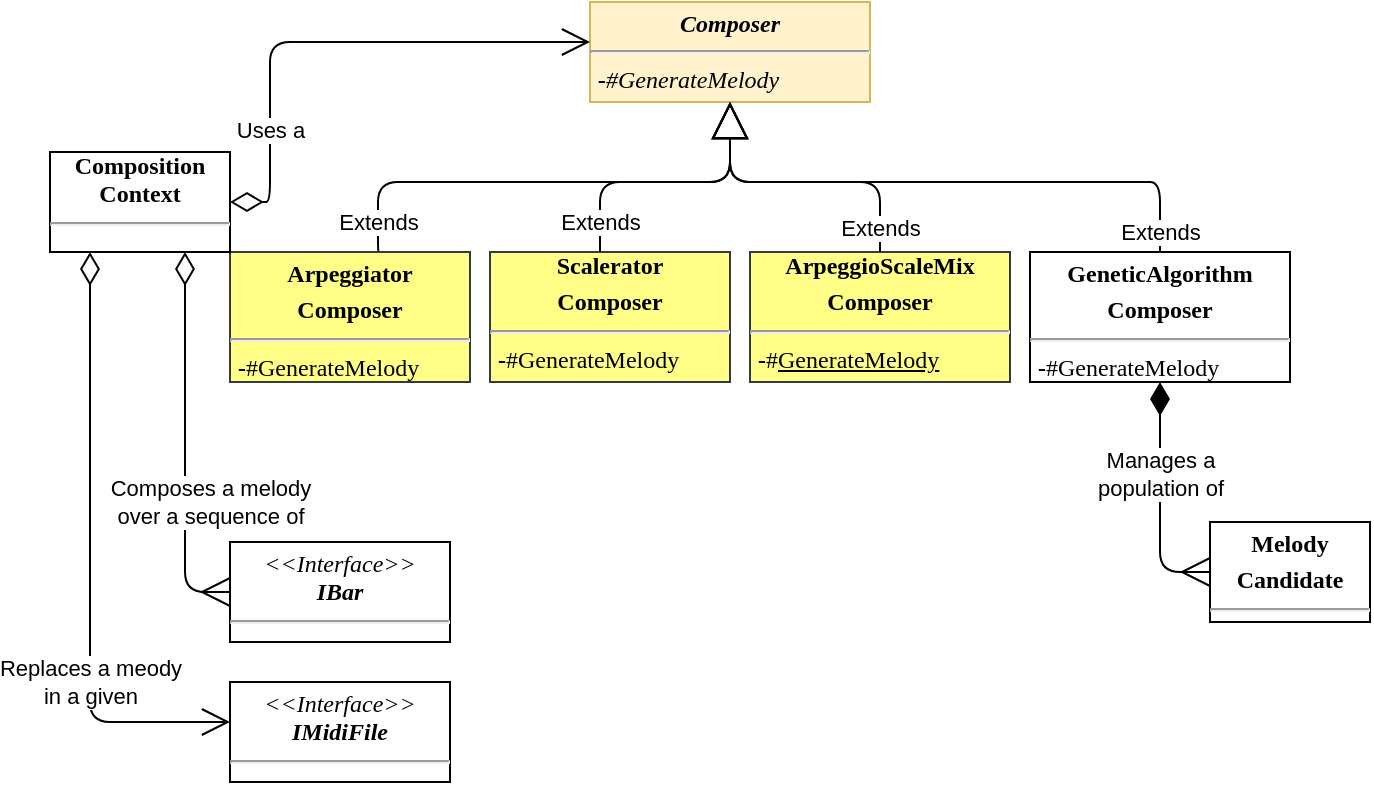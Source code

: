 <mxfile version="13.7.3" type="device" pages="4"><diagram id="PnvvDwW_n1DAhIgNM1eN" name="Overview"><mxGraphModel dx="1038" dy="607" grid="1" gridSize="10" guides="1" tooltips="1" connect="1" arrows="1" fold="1" page="1" pageScale="1" pageWidth="827" pageHeight="1169" math="0" shadow="0"><root><mxCell id="8Urm9J6ZoB-gCrF88K1J-0"/><mxCell id="8Urm9J6ZoB-gCrF88K1J-1" parent="8Urm9J6ZoB-gCrF88K1J-0"/><mxCell id="SZZb_gBafeCxYjEcmgM2-0" value="&lt;p style=&quot;margin: 4px 0px 0px ; text-align: center&quot;&gt;&lt;font style=&quot;font-size: 12px&quot;&gt;&lt;b&gt;&lt;i&gt;Composer&lt;/i&gt;&lt;/b&gt;&lt;/font&gt;&lt;/p&gt;&lt;hr&gt;&lt;p style=&quot;margin: 0px 0px 0px 4px&quot;&gt;&lt;span style=&quot;text-align: center&quot;&gt;&lt;i&gt;&lt;b&gt;-&lt;/b&gt;#GenerateMelody&lt;/i&gt;&lt;/span&gt;&lt;br&gt;&lt;/p&gt;&lt;p style=&quot;margin: 0px 0px 0px 4px&quot;&gt;&lt;br&gt;&lt;/p&gt;" style="verticalAlign=top;align=left;overflow=fill;fontSize=12;fontFamily=Verdana;html=1;fillColor=#fff2cc;strokeColor=#d6b656;" parent="8Urm9J6ZoB-gCrF88K1J-1" vertex="1"><mxGeometry x="350" y="70" width="140" height="50" as="geometry"/></mxCell><mxCell id="SZZb_gBafeCxYjEcmgM2-3" value="1" style="endArrow=ERmany;html=1;endSize=12;startArrow=diamondThin;startSize=14;startFill=1;edgeStyle=orthogonalEdgeStyle;align=left;verticalAlign=bottom;strokeWidth=1;exitX=0.5;exitY=1;exitDx=0;exitDy=0;entryX=0;entryY=0.5;entryDx=0;entryDy=0;endFill=0;" parent="8Urm9J6ZoB-gCrF88K1J-1" source="SZZb_gBafeCxYjEcmgM2-8" target="SZZb_gBafeCxYjEcmgM2-4" edge="1"><mxGeometry x="-1" y="3" relative="1" as="geometry"><mxPoint x="660" y="370" as="sourcePoint"/><mxPoint x="760" y="360" as="targetPoint"/><Array as="points"><mxPoint x="635" y="355"/></Array></mxGeometry></mxCell><mxCell id="SZZb_gBafeCxYjEcmgM2-16" value="Manages a &lt;br&gt;population of" style="edgeLabel;html=1;align=center;verticalAlign=middle;resizable=0;points=[];" parent="SZZb_gBafeCxYjEcmgM2-3" vertex="1" connectable="0"><mxGeometry x="-0.382" y="-4" relative="1" as="geometry"><mxPoint x="4" y="9" as="offset"/></mxGeometry></mxCell><mxCell id="SZZb_gBafeCxYjEcmgM2-4" value="&lt;p style=&quot;margin: 4px 0px 0px ; text-align: center&quot;&gt;&lt;b&gt;Melody&lt;/b&gt;&lt;/p&gt;&lt;p style=&quot;margin: 4px 0px 0px ; text-align: center&quot;&gt;&lt;b&gt;Candidate&lt;/b&gt;&lt;br&gt;&lt;/p&gt;&lt;hr&gt;&lt;p style=&quot;margin: 0px 0px 0px 4px&quot;&gt;&lt;br&gt;&lt;/p&gt;" style="verticalAlign=top;align=left;overflow=fill;fontSize=12;fontFamily=Verdana;html=1;" parent="8Urm9J6ZoB-gCrF88K1J-1" vertex="1"><mxGeometry x="660" y="330" width="80" height="50" as="geometry"/></mxCell><mxCell id="SZZb_gBafeCxYjEcmgM2-5" value="Extends" style="endArrow=block;endSize=16;endFill=0;html=1;entryX=0.5;entryY=1;entryDx=0;entryDy=0;exitX=0.5;exitY=0;exitDx=0;exitDy=0;edgeStyle=orthogonalEdgeStyle;" parent="8Urm9J6ZoB-gCrF88K1J-1" source="SZZb_gBafeCxYjEcmgM2-9" target="SZZb_gBafeCxYjEcmgM2-0" edge="1"><mxGeometry x="-0.589" width="160" relative="1" as="geometry"><mxPoint x="560" y="340" as="sourcePoint"/><mxPoint x="550" y="440" as="targetPoint"/><Array as="points"><mxPoint x="255" y="200"/><mxPoint x="244" y="200"/><mxPoint x="244" y="160"/><mxPoint x="420" y="160"/></Array><mxPoint as="offset"/></mxGeometry></mxCell><mxCell id="SZZb_gBafeCxYjEcmgM2-8" value="&lt;p style=&quot;margin: 4px 0px 0px ; text-align: center&quot;&gt;&lt;font style=&quot;font-size: 12px&quot;&gt;&lt;b&gt;GeneticAlgorithm&lt;/b&gt;&lt;/font&gt;&lt;/p&gt;&lt;p style=&quot;margin: 4px 0px 0px ; text-align: center&quot;&gt;&lt;font style=&quot;font-size: 12px&quot;&gt;&lt;b&gt;Composer&lt;/b&gt;&lt;/font&gt;&lt;/p&gt;&lt;hr&gt;&lt;p style=&quot;margin: 0px 0px 0px 4px&quot;&gt;&lt;span style=&quot;text-align: center&quot;&gt;&lt;b&gt;-&lt;/b&gt;#GenerateMelody&lt;/span&gt;&lt;br&gt;&lt;/p&gt;" style="verticalAlign=top;align=left;overflow=fill;fontSize=12;fontFamily=Verdana;html=1;" parent="8Urm9J6ZoB-gCrF88K1J-1" vertex="1"><mxGeometry x="570" y="195" width="130" height="65" as="geometry"/></mxCell><mxCell id="SZZb_gBafeCxYjEcmgM2-9" value="&lt;p style=&quot;margin: 4px 0px 0px ; text-align: center&quot;&gt;&lt;b&gt;Arpeggiator&lt;/b&gt;&lt;/p&gt;&lt;p style=&quot;margin: 4px 0px 0px ; text-align: center&quot;&gt;&lt;b&gt;Composer&lt;/b&gt;&lt;/p&gt;&lt;hr&gt;&lt;p style=&quot;margin: 0px 0px 0px 4px&quot;&gt;&lt;span style=&quot;text-align: center&quot;&gt;&lt;b&gt;-&lt;/b&gt;#GenerateMelody&lt;/span&gt;&lt;br&gt;&lt;/p&gt;" style="verticalAlign=top;align=left;overflow=fill;fontSize=12;fontFamily=Verdana;html=1;fillColor=#ffff88;strokeColor=#36393d;" parent="8Urm9J6ZoB-gCrF88K1J-1" vertex="1"><mxGeometry x="170" y="195" width="120" height="65" as="geometry"/></mxCell><mxCell id="SZZb_gBafeCxYjEcmgM2-10" value="&lt;div style=&quot;text-align: center&quot;&gt;&lt;b&gt;Scalerator&lt;/b&gt;&lt;br&gt;&lt;/div&gt;&lt;p style=&quot;margin: 4px 0px 0px ; text-align: center&quot;&gt;&lt;b&gt;Composer&lt;/b&gt;&lt;/p&gt;&lt;hr&gt;&lt;p style=&quot;margin: 0px 0px 0px 4px&quot;&gt;&lt;span style=&quot;text-align: center&quot;&gt;&lt;b&gt;-&lt;/b&gt;#GenerateMelody&lt;/span&gt;&lt;br&gt;&lt;/p&gt;" style="verticalAlign=top;align=left;overflow=fill;fontSize=12;fontFamily=Verdana;html=1;fillColor=#ffff88;strokeColor=#36393d;" parent="8Urm9J6ZoB-gCrF88K1J-1" vertex="1"><mxGeometry x="300" y="195" width="120" height="65" as="geometry"/></mxCell><mxCell id="SZZb_gBafeCxYjEcmgM2-11" value="&lt;div style=&quot;text-align: center&quot;&gt;&lt;span&gt;&lt;b&gt;ArpeggioScaleMix&lt;/b&gt;&lt;/span&gt;&lt;/div&gt;&lt;p style=&quot;margin: 4px 0px 0px ; text-align: center&quot;&gt;&lt;b&gt;Composer&lt;/b&gt;&lt;/p&gt;&lt;hr&gt;&lt;p style=&quot;margin: 0px 0px 0px 4px&quot;&gt;&lt;span style=&quot;text-align: center&quot;&gt;&lt;b&gt;-&lt;/b&gt;#&lt;u&gt;GenerateMelody&lt;/u&gt;&lt;/span&gt;&lt;br&gt;&lt;/p&gt;" style="verticalAlign=top;align=left;overflow=fill;fontSize=12;fontFamily=Verdana;html=1;fillColor=#ffff88;strokeColor=#36393d;" parent="8Urm9J6ZoB-gCrF88K1J-1" vertex="1"><mxGeometry x="430" y="195" width="130" height="65" as="geometry"/></mxCell><mxCell id="SZZb_gBafeCxYjEcmgM2-12" value="Extends" style="endArrow=block;endSize=16;endFill=0;html=1;entryX=0.5;entryY=1;entryDx=0;entryDy=0;edgeStyle=orthogonalEdgeStyle;" parent="8Urm9J6ZoB-gCrF88K1J-1" source="SZZb_gBafeCxYjEcmgM2-10" target="SZZb_gBafeCxYjEcmgM2-0" edge="1"><mxGeometry x="-0.786" width="160" relative="1" as="geometry"><mxPoint x="305" y="290" as="sourcePoint"/><mxPoint x="460" y="230" as="targetPoint"/><Array as="points"><mxPoint x="355" y="160"/><mxPoint x="420" y="160"/></Array><mxPoint as="offset"/></mxGeometry></mxCell><mxCell id="SZZb_gBafeCxYjEcmgM2-14" value="Extends" style="endArrow=block;endSize=16;endFill=0;html=1;entryX=0.5;entryY=1;entryDx=0;entryDy=0;edgeStyle=orthogonalEdgeStyle;" parent="8Urm9J6ZoB-gCrF88K1J-1" source="SZZb_gBafeCxYjEcmgM2-11" target="SZZb_gBafeCxYjEcmgM2-0" edge="1"><mxGeometry x="-0.84" width="160" relative="1" as="geometry"><mxPoint x="485" y="270" as="sourcePoint"/><mxPoint x="460" y="230" as="targetPoint"/><Array as="points"><mxPoint x="495" y="160"/><mxPoint x="420" y="160"/></Array><mxPoint as="offset"/></mxGeometry></mxCell><mxCell id="SZZb_gBafeCxYjEcmgM2-15" value="Extends" style="endArrow=block;endSize=16;endFill=0;html=1;exitX=0.5;exitY=0;exitDx=0;exitDy=0;entryX=0.5;entryY=1;entryDx=0;entryDy=0;edgeStyle=orthogonalEdgeStyle;" parent="8Urm9J6ZoB-gCrF88K1J-1" source="SZZb_gBafeCxYjEcmgM2-8" target="SZZb_gBafeCxYjEcmgM2-0" edge="1"><mxGeometry x="-0.93" width="160" relative="1" as="geometry"><mxPoint x="565" y="310" as="sourcePoint"/><mxPoint x="460" y="230" as="targetPoint"/><Array as="points"><mxPoint x="625" y="160"/><mxPoint x="420" y="160"/><mxPoint x="420" y="120"/></Array><mxPoint as="offset"/></mxGeometry></mxCell><mxCell id="SZZb_gBafeCxYjEcmgM2-17" value="&lt;div style=&quot;text-align: center&quot;&gt;&lt;span&gt;&lt;b&gt;Composition&lt;/b&gt;&lt;/span&gt;&lt;/div&gt;&lt;div style=&quot;text-align: center&quot;&gt;&lt;span&gt;&lt;b&gt;Context&lt;/b&gt;&lt;/span&gt;&lt;/div&gt;&lt;hr&gt;&lt;p style=&quot;margin: 0px 0px 0px 4px&quot;&gt;&lt;br&gt;&lt;/p&gt;&lt;p style=&quot;margin: 0px 0px 0px 4px&quot;&gt;&lt;br&gt;&lt;/p&gt;" style="verticalAlign=top;align=left;overflow=fill;fontSize=12;fontFamily=Verdana;html=1;" parent="8Urm9J6ZoB-gCrF88K1J-1" vertex="1"><mxGeometry x="80" y="145" width="90" height="50" as="geometry"/></mxCell><mxCell id="SZZb_gBafeCxYjEcmgM2-18" value="" style="endArrow=open;html=1;endSize=12;startArrow=diamondThin;startSize=14;startFill=0;align=left;verticalAlign=bottom;exitX=1;exitY=0.5;exitDx=0;exitDy=0;edgeStyle=orthogonalEdgeStyle;" parent="8Urm9J6ZoB-gCrF88K1J-1" source="SZZb_gBafeCxYjEcmgM2-17" target="SZZb_gBafeCxYjEcmgM2-0" edge="1"><mxGeometry x="-0.168" y="50" relative="1" as="geometry"><mxPoint x="330" y="310" as="sourcePoint"/><mxPoint x="490" y="310" as="targetPoint"/><Array as="points"><mxPoint x="190" y="170"/><mxPoint x="190" y="90"/></Array><mxPoint x="-35" y="-47" as="offset"/></mxGeometry></mxCell><mxCell id="SZZb_gBafeCxYjEcmgM2-22" value="Uses a" style="edgeLabel;html=1;align=center;verticalAlign=middle;resizable=0;points=[];" parent="SZZb_gBafeCxYjEcmgM2-18" vertex="1" connectable="0"><mxGeometry x="-0.503" y="-2" relative="1" as="geometry"><mxPoint x="-2" y="8" as="offset"/></mxGeometry></mxCell><mxCell id="K2QZrdPnyGESH6YHdbCl-0" value="&lt;p style=&quot;margin: 4px 0px 0px ; text-align: center&quot;&gt;&lt;font style=&quot;font-size: 12px&quot;&gt;&lt;i&gt;&amp;lt;&amp;lt;Interface&amp;gt;&amp;gt;&lt;/i&gt;&lt;br&gt;&lt;b&gt;&lt;i&gt;IBar&lt;/i&gt;&lt;/b&gt;&lt;/font&gt;&lt;/p&gt;&lt;hr&gt;&lt;p style=&quot;margin: 0px 0px 0px 4px&quot;&gt;&lt;br&gt;&lt;/p&gt;" style="verticalAlign=top;align=left;overflow=fill;fontSize=12;fontFamily=Verdana;html=1;" parent="8Urm9J6ZoB-gCrF88K1J-1" vertex="1"><mxGeometry x="170" y="340" width="110" height="50" as="geometry"/></mxCell><mxCell id="K2QZrdPnyGESH6YHdbCl-1" value="" style="endArrow=ERmany;html=1;endSize=12;startArrow=diamondThin;startSize=14;startFill=0;align=left;verticalAlign=bottom;endFill=0;edgeStyle=orthogonalEdgeStyle;exitX=0.75;exitY=1;exitDx=0;exitDy=0;" parent="8Urm9J6ZoB-gCrF88K1J-1" source="SZZb_gBafeCxYjEcmgM2-17" target="K2QZrdPnyGESH6YHdbCl-0" edge="1"><mxGeometry x="-0.168" y="50" relative="1" as="geometry"><mxPoint x="230" y="117.5" as="sourcePoint"/><mxPoint x="660" y="90" as="targetPoint"/><Array as="points"><mxPoint x="148" y="365"/></Array><mxPoint x="-35" y="-47" as="offset"/></mxGeometry></mxCell><mxCell id="K2QZrdPnyGESH6YHdbCl-2" value="Composes a melody &lt;br&gt;over a sequence of" style="edgeLabel;html=1;align=center;verticalAlign=middle;resizable=0;points=[];" parent="K2QZrdPnyGESH6YHdbCl-1" vertex="1" connectable="0"><mxGeometry x="-0.503" y="-2" relative="1" as="geometry"><mxPoint x="14.5" y="77.0" as="offset"/></mxGeometry></mxCell><mxCell id="K2QZrdPnyGESH6YHdbCl-3" value="" style="endArrow=open;html=1;endSize=12;startArrow=diamondThin;startSize=14;startFill=0;align=left;verticalAlign=bottom;endFill=0;edgeStyle=orthogonalEdgeStyle;" parent="8Urm9J6ZoB-gCrF88K1J-1" source="SZZb_gBafeCxYjEcmgM2-17" target="K2QZrdPnyGESH6YHdbCl-5" edge="1"><mxGeometry x="-0.168" y="50" relative="1" as="geometry"><mxPoint x="157.5" y="205" as="sourcePoint"/><mxPoint x="150" y="380" as="targetPoint"/><Array as="points"><mxPoint x="100" y="430"/></Array><mxPoint x="-35" y="-47" as="offset"/></mxGeometry></mxCell><mxCell id="K2QZrdPnyGESH6YHdbCl-4" value="Replaces a meody&lt;br&gt;in a given" style="edgeLabel;html=1;align=center;verticalAlign=middle;resizable=0;points=[];" parent="K2QZrdPnyGESH6YHdbCl-3" vertex="1" connectable="0"><mxGeometry x="-0.503" y="-2" relative="1" as="geometry"><mxPoint x="2.0" y="139" as="offset"/></mxGeometry></mxCell><mxCell id="K2QZrdPnyGESH6YHdbCl-5" value="&lt;p style=&quot;margin: 4px 0px 0px ; text-align: center&quot;&gt;&lt;font style=&quot;font-size: 12px&quot;&gt;&lt;i&gt;&amp;lt;&amp;lt;Interface&amp;gt;&amp;gt;&lt;/i&gt;&lt;br&gt;&lt;b&gt;&lt;i&gt;IMidiFile&lt;/i&gt;&lt;/b&gt;&lt;/font&gt;&lt;/p&gt;&lt;hr&gt;&lt;p style=&quot;margin: 0px 0px 0px 4px&quot;&gt;&lt;br&gt;&lt;/p&gt;" style="verticalAlign=top;align=left;overflow=fill;fontSize=12;fontFamily=Verdana;html=1;" parent="8Urm9J6ZoB-gCrF88K1J-1" vertex="1"><mxGeometry x="170" y="410" width="110" height="50" as="geometry"/></mxCell></root></mxGraphModel></diagram><diagram id="tterGf_dDDUTr4XSFb6g" name="Composer"><mxGraphModel dx="1038" dy="607" grid="1" gridSize="10" guides="1" tooltips="1" connect="1" arrows="1" fold="1" page="1" pageScale="1" pageWidth="827" pageHeight="1169" math="0" shadow="0"><root><mxCell id="mTFWsCNthZcC8NsUwXif-0"/><mxCell id="mTFWsCNthZcC8NsUwXif-1" parent="mTFWsCNthZcC8NsUwXif-0"/><mxCell id="mBCGLzFwmryVDuAKBpuY-0" value="&lt;p style=&quot;margin: 4px 0px 0px ; text-align: center&quot;&gt;&lt;font style=&quot;font-size: 12px&quot;&gt;&lt;b&gt;&lt;i&gt;Composer&lt;/i&gt;&lt;/b&gt;&lt;/font&gt;&lt;/p&gt;&lt;hr&gt;&lt;p style=&quot;margin: 0px 0px 0px 4px&quot;&gt;-#&lt;u&gt;PossibleDurationFractions&lt;/u&gt;: float[]&amp;nbsp;&lt;/p&gt;&lt;p style=&quot;margin: 0px 0px 0px 4px&quot;&gt;&lt;font style=&quot;font-size: 12px&quot;&gt;~ ComposedMelody: IList&amp;lt;IBar&amp;gt;&lt;br&gt;&lt;/font&gt;&lt;/p&gt;&lt;p style=&quot;margin: 0px 0px 0px 4px&quot;&gt;~ ChordProgression&amp;nbsp;: IList&amp;lt;IBar&amp;gt;&lt;/p&gt;&lt;p style=&quot;margin: 0px 0px 0px 4px&quot;&gt;&lt;/p&gt;&lt;p style=&quot;margin: 0px 0px 0px 4px&quot;&gt;~ ComposedMelody: IList&amp;lt;IBar&amp;gt;&lt;/p&gt;&lt;p style=&quot;margin: 0px 0px 0px 4px&quot;&gt;~ DefaultDuration: IDuration&lt;/p&gt;&lt;p style=&quot;margin: 0px 0px 0px 4px&quot;&gt;~ DefaultDurationDenomniator: byte&lt;/p&gt;&lt;p style=&quot;margin: 0px 0px 0px 4px&quot;&gt;~&amp;nbsp;DefaultDurationFraction: float&amp;nbsp;&lt;/p&gt;&lt;p style=&quot;margin: 0px 0px 0px 4px&quot;&gt;~ DefaultNumOfNotesInBar: byte&lt;br&gt;&lt;/p&gt;&lt;p style=&quot;margin: 0px 0px 0px 4px&quot;&gt;&lt;font style=&quot;font-size: 12px&quot;&gt;~ LongestAllowedDurationDenominator: byte&lt;br&gt;&lt;/font&gt;&lt;/p&gt;&lt;p style=&quot;margin: 0px 0px 0px 4px&quot;&gt;&lt;font style=&quot;font-size: 12px&quot;&gt;~ LongestAllowedFraction: float&lt;br&gt;&lt;/font&gt;&lt;/p&gt;&lt;p style=&quot;margin: 0px 0px 0px 4px&quot;&gt;&lt;font style=&quot;font-size: 12px&quot;&gt;~ ShortestAllowedDurationDenominator: byte&lt;br&gt;&lt;/font&gt;&lt;/p&gt;&lt;p style=&quot;margin: 0px 0px 0px 4px&quot;&gt;&lt;font style=&quot;font-size: 12px&quot;&gt;~ ShortestAllowedFraction: float&lt;/font&gt;&lt;/p&gt;&lt;p style=&quot;margin: 0px 0px 0px 4px&quot;&gt;&lt;font style=&quot;font-size: 12px&quot;&gt;~&amp;nbsp;MinOctave: byte&amp;nbsp;&lt;/font&gt;&lt;/p&gt;&lt;p style=&quot;margin: 0px 0px 0px 4px&quot;&gt;&lt;font style=&quot;font-size: 12px&quot;&gt;~&amp;nbsp;MaxOctave: byte&amp;nbsp;&lt;br&gt;&lt;/font&gt;&lt;/p&gt;&lt;p style=&quot;margin: 0px 0px 0px 4px&quot;&gt;&lt;font style=&quot;font-size: 12px&quot;&gt;~&amp;nbsp;MinPitch: NotePitch&lt;br&gt;&lt;/font&gt;&lt;/p&gt;&lt;p style=&quot;margin: 0px 0px 0px 4px&quot;&gt;&lt;font style=&quot;font-size: 12px&quot;&gt;~&amp;nbsp;MaxPitch: NotePitch&lt;br&gt;&lt;/font&gt;&lt;/p&gt;&lt;hr&gt;&lt;p style=&quot;margin: 0px 0px 0px 4px&quot;&gt;&lt;font style=&quot;font-size: 12px&quot;&gt;-#&amp;nbsp;&lt;i&gt;&lt;span style=&quot;line-height: 115%&quot;&gt;GenerateMelody&lt;/span&gt;(): IEnumerable&amp;lt;IList&amp;lt;IBar&amp;gt;&amp;gt;&lt;/i&gt;&lt;/font&gt;&lt;/p&gt;&amp;nbsp;~&amp;nbsp;&amp;nbsp;&lt;span style=&quot;line-height: 13.8px&quot;&gt;Compose&lt;/span&gt;(IList&amp;lt;IBar&amp;gt;, IList&amp;lt;IBar&amp;gt;, OverallNoteDurationFeel , &lt;br&gt;&amp;nbsp; &amp;nbsp; &amp;nbsp; &amp;nbsp; &amp;nbsp; &amp;nbsp; &amp;nbsp; &amp;nbsp; &amp;nbsp; &amp;nbsp; NotePitch, NotePitch, object[]): IEnumerable&amp;lt;IList&amp;lt;IBar&amp;gt;&amp;gt;&lt;p style=&quot;margin: 0px 0px 0px 4px&quot;&gt;&lt;span&gt;-# InitializeCompositionParams&lt;/span&gt;(IList&amp;lt;IBar&amp;gt;, IList&amp;lt;IBar&amp;gt;,&lt;/p&gt;&lt;p style=&quot;margin: 0px 0px 0px 4px&quot;&gt;&amp;nbsp; &amp;nbsp; &amp;nbsp; &amp;nbsp; &amp;nbsp; &amp;nbsp; &amp;nbsp; &amp;nbsp; &amp;nbsp; &amp;nbsp; &amp;nbsp; &amp;nbsp; &amp;nbsp; &amp;nbsp; &amp;nbsp; &amp;nbsp; &amp;nbsp; &amp;nbsp; &amp;nbsp; &amp;nbsp; &amp;nbsp; &amp;nbsp; &amp;nbsp; &amp;nbsp;OverallNoteDurationFeel,&amp;nbsp;&lt;br&gt;&amp;nbsp; &amp;nbsp; &amp;nbsp; &amp;nbsp; &amp;nbsp; &amp;nbsp; &amp;nbsp; &amp;nbsp; &amp;nbsp; &amp;nbsp; &amp;nbsp; &amp;nbsp; &amp;nbsp; &amp;nbsp; &amp;nbsp; &amp;nbsp; &amp;nbsp; &amp;nbsp; &amp;nbsp; &amp;nbsp; &amp;nbsp; &amp;nbsp; &amp;nbsp; &amp;nbsp;NotePitch, NotePitch, object[]):&lt;span&gt;&amp;nbsp;void&lt;/span&gt;&lt;/p&gt;&lt;p style=&quot;margin: 0px 0px 0px 4px&quot;&gt;&lt;span&gt;-# NoteSequenceInitializer(&lt;/span&gt;&lt;span&gt;IEnumerable&amp;lt;IBar&amp;gt;,&amp;nbsp;&lt;/span&gt;&lt;span&gt;NoteSequenceMode,&lt;/span&gt;&lt;/p&gt;&lt;p style=&quot;margin: 0px 0px 0px 4px&quot;&gt;&amp;nbsp; &amp;nbsp; &amp;nbsp; &amp;nbsp; &amp;nbsp; &amp;nbsp; &amp;nbsp; &amp;nbsp; &amp;nbsp; &amp;nbsp; &amp;nbsp; &amp;nbsp; &amp;nbsp; &amp;nbsp; &amp;nbsp; &amp;nbsp; &amp;nbsp; &amp;nbsp; &amp;nbsp; &amp;nbsp; ChordNoteMappingSource,&amp;nbsp;&lt;span&gt;bool )&lt;/span&gt;&lt;span&gt;: void&lt;/span&gt;&lt;/p&gt;&lt;p style=&quot;margin: 0px 0px 0px 4px&quot;&gt;&lt;span&gt;-&amp;nbsp; &amp;nbsp;GenerateDurations(float. float?): IDuration[]&lt;/span&gt;&lt;/p&gt;&amp;nbsp;-# ArpeggiatorInitializer(IEnumerable&amp;lt;IBar&amp;gt;,NoteSequenceMode): void&lt;br&gt;&amp;nbsp;-# ArpeggiatorInitializerAscending(IEnumerable&amp;lt;IBar&amp;gt;): void&lt;br&gt;&amp;nbsp;-# ArpeggiatorInitializerDescending(IEnumerable&amp;lt;IBar&amp;gt;): void&lt;br&gt;&amp;nbsp;-# ArpeggiatorInitializerChordZigzag(IEnumerable&amp;lt;IBar&amp;gt;): void&lt;br&gt;&amp;nbsp;-# ArpeggiatorInitializerBarZigzag(IEnumerable&amp;lt;IBar&amp;gt;): void&lt;br&gt;&amp;nbsp;-# ScaleratorInitializer(IEnumerable&amp;lt;IBar&amp;gt;, NoteSequenceMode): void&lt;br&gt;&amp;nbsp;-# ScaleratorInitializerAscending(IEnumerable&amp;lt;IBar&amp;gt;): void&lt;br&gt;&amp;nbsp;-# ScaleratorInitializerDescending(IEnumerable&amp;lt;IBar&amp;gt;): void&lt;br&gt;&lt;p style=&quot;margin: 0px 0px 0px 4px&quot;&gt;-# ScaleratorInitializerChordZigzag(IEnumerable&amp;lt;IBar&amp;gt;): void&lt;br&gt;-# ScaleratorInitializerBarZigzag(IEnumerable&amp;lt;IBar&amp;gt;, NoteSequenceMode): void&lt;br&gt;-# ScaleArpeggioeMixInitializer(IEnumerable&amp;lt;IBar&amp;gt;, NoteSequenceMode): void&lt;br&gt;-# ChangePitchForARandomNote(IBar, ChordNoteMappingSource, byte): bool&lt;span&gt;&lt;br&gt;&lt;/span&gt;&lt;/p&gt;&lt;p style=&quot;margin: 0px 0px 0px 4px&quot;&gt;-# NoteDurationSplit(IBar, DurationSplitRatio): bool&lt;br&gt;&lt;/p&gt;&lt;p style=&quot;margin: 0px 0px 0px 4px&quot;&gt;-# PermutateNotes(IBar, IEnumerable&amp;lt;IChord&amp;gt;, Permutation): void&lt;br&gt;&lt;/p&gt;&lt;p style=&quot;margin: 0px 0px 0px 4px&quot;&gt;-# ToggleAHoldNote(IEnumerable&amp;lt;IBar&amp;gt;, int?): bool&lt;/p&gt;&lt;p style=&quot;margin: 0px 0px 0px 4px&quot;&gt;-# SyncopizeANote(IList&amp;lt;IBar&amp;gt;, int?): bool&lt;br&gt;&lt;/p&gt;&lt;p style=&quot;margin: 0px 0px 0px 4px&quot;&gt;-# NoteDurationSplit(IBar, DurationSplitRatio): bool&lt;br&gt;&lt;/p&gt;&lt;p style=&quot;margin: 0px 0px 0px 4px&quot;&gt;-# PermutateNotes(IBar, IEnumerable&amp;lt;IChord&amp;gt;, Permutation): void&lt;br&gt;&lt;/p&gt;&lt;p style=&quot;margin: 0px 0px 0px 4px&quot;&gt;-# ToggleAHoldNote(IEnumerable&amp;lt;IBar&amp;gt;, int?): bool&lt;/p&gt;" style="verticalAlign=top;align=left;overflow=fill;fontSize=12;fontFamily=Verdana;html=1;" parent="mTFWsCNthZcC8NsUwXif-1" vertex="1"><mxGeometry x="90" y="40" width="500" height="670" as="geometry"/></mxCell><mxCell id="eN-axu7IZ0Jx4KsTyV55-0" value="&lt;p style=&quot;margin: 4px 0px 0px ; text-align: center&quot;&gt;&lt;font style=&quot;font-size: 12px&quot;&gt;&lt;b&gt;&lt;i&gt;Composer&lt;/i&gt;&lt;/b&gt;&lt;/font&gt;&lt;/p&gt;&lt;hr&gt;&lt;p style=&quot;margin: 0px 0px 0px 4px&quot;&gt;&lt;span&gt;-#&amp;nbsp;&lt;/span&gt;&lt;i&gt;&lt;span style=&quot;line-height: 13.8px&quot;&gt;GenerateMelody&lt;/span&gt;()&lt;/i&gt;&lt;br&gt;&lt;/p&gt;&lt;p style=&quot;margin: 0px 0px 0px 4px&quot;&gt;&lt;br&gt;&lt;/p&gt;" style="verticalAlign=top;align=left;overflow=fill;fontSize=12;fontFamily=Verdana;html=1;" parent="mTFWsCNthZcC8NsUwXif-1" vertex="1"><mxGeometry x="670" y="240" width="140" height="60" as="geometry"/></mxCell><mxCell id="eN-axu7IZ0Jx4KsTyV55-1" value="&lt;p style=&quot;margin: 4px 0px 0px ; text-align: center&quot;&gt;&lt;font style=&quot;font-size: 12px&quot;&gt;&lt;b&gt;GeneticAlgorithmComposer&lt;/b&gt;&lt;/font&gt;&lt;/p&gt;&lt;hr&gt;&lt;p style=&quot;margin: 0px 0px 0px 4px&quot;&gt;&lt;span&gt;-#&amp;nbsp;&lt;/span&gt;&lt;span style=&quot;line-height: 13.8px&quot;&gt;GenerateMelody&lt;/span&gt;()&lt;br&gt;&lt;/p&gt;&lt;p style=&quot;margin: 0px 0px 0px 4px&quot;&gt;&lt;br&gt;&lt;/p&gt;" style="verticalAlign=top;align=left;overflow=fill;fontSize=12;fontFamily=Verdana;html=1;" parent="mTFWsCNthZcC8NsUwXif-1" vertex="1"><mxGeometry x="640" y="360" width="200" height="60" as="geometry"/></mxCell><mxCell id="eN-axu7IZ0Jx4KsTyV55-2" value="" style="endArrow=block;html=1;entryX=0.5;entryY=1;entryDx=0;entryDy=0;exitX=0.5;exitY=0;exitDx=0;exitDy=0;endFill=0;strokeWidth=1;targetPerimeterSpacing=7;sourcePerimeterSpacing=7;endSize=13;" parent="mTFWsCNthZcC8NsUwXif-1" source="eN-axu7IZ0Jx4KsTyV55-1" target="eN-axu7IZ0Jx4KsTyV55-0" edge="1"><mxGeometry width="50" height="50" relative="1" as="geometry"><mxPoint x="620" y="330" as="sourcePoint"/><mxPoint x="670" y="280" as="targetPoint"/></mxGeometry></mxCell><mxCell id="W6EmvCLp-Fjjgb7kgCZ9-0" value="&lt;p style=&quot;margin: 4px 0px 0px ; text-align: center&quot;&gt;&lt;b&gt;CompositorFactory&lt;/b&gt;&lt;br&gt;&lt;/p&gt;&lt;hr&gt;&lt;p style=&quot;margin: 0px 0px 0px 4px&quot;&gt;~ &lt;u&gt;CreateCompositor&lt;/u&gt;(CompositionStrategy) :&amp;nbsp;Composer&lt;br&gt;&lt;/p&gt;" style="verticalAlign=top;align=left;overflow=fill;fontSize=12;fontFamily=Verdana;html=1;" parent="mTFWsCNthZcC8NsUwXif-1" vertex="1"><mxGeometry x="90" y="770" width="350" height="60" as="geometry"/></mxCell><mxCell id="aB6GUXn51v5SaahaijOT-1" value="&lt;p style=&quot;margin: 4px 0px 0px ; text-align: center&quot;&gt;&lt;b&gt;CompositorExtensions&lt;/b&gt;&lt;br&gt;&lt;/p&gt;&lt;hr&gt;&lt;p style=&quot;margin: 0px 0px 0px 4px&quot;&gt;+ &lt;u&gt;Shuffle&amp;lt;T&amp;gt;&lt;/u&gt;(this IList&amp;lt;T&amp;gt;)&amp;nbsp;:&amp;nbsp;IList&amp;lt;T&amp;gt;&lt;br&gt;&lt;/p&gt;&lt;p style=&quot;margin: 0px 0px 0px 4px&quot;&gt;+&amp;nbsp;&lt;u&gt;Sort&amp;lt;T&amp;gt;&lt;/u&gt;(this IList&amp;lt;T&amp;gt;, SortOrder)&amp;nbsp;:&amp;nbsp;IList&amp;lt;INote&amp;gt;&lt;br&gt;&lt;/p&gt;" style="verticalAlign=top;align=left;overflow=fill;fontSize=12;fontFamily=Verdana;html=1;" parent="mTFWsCNthZcC8NsUwXif-1" vertex="1"><mxGeometry x="560" y="760" width="330" height="70" as="geometry"/></mxCell><mxCell id="6gaYbm2DKvo9PLgZZphb-0" value="&lt;p style=&quot;margin: 0px ; margin-top: 4px ; text-align: center&quot;&gt;&lt;font style=&quot;font-size: 12px&quot;&gt;&lt;i&gt;&amp;lt;&amp;lt;Enumeration&amp;gt;&amp;gt;&lt;/i&gt;&lt;br&gt;&lt;b&gt;CompositionStrategy&lt;/b&gt;&lt;br&gt;&lt;/font&gt;&lt;/p&gt;&lt;hr size=&quot;1&quot;&gt;&lt;p style=&quot;margin: 0px ; margin-left: 4px&quot;&gt;&lt;font style=&quot;font-size: 12px&quot;&gt;ArpeggiatorStrategy&lt;/font&gt;&lt;/p&gt;&lt;p style=&quot;margin: 0px ; margin-left: 4px&quot;&gt;&lt;font style=&quot;font-size: 12px&quot;&gt;ArpeggioScaleMixStrategy&lt;/font&gt;&lt;/p&gt;&lt;p style=&quot;margin: 0px ; margin-left: 4px&quot;&gt;&lt;font color=&quot;#24292e&quot;&gt;ScaleratorStrategy&lt;/font&gt;&lt;br&gt;&lt;/p&gt;&lt;p style=&quot;margin: 0px ; margin-left: 4px&quot;&gt;&lt;font style=&quot;font-size: 12px&quot;&gt;GeneticAlgorithmStrategy&lt;/font&gt;&lt;/p&gt;" style="verticalAlign=top;align=left;overflow=fill;fontSize=12;fontFamily=Helvetica;html=1;" vertex="1" parent="mTFWsCNthZcC8NsUwXif-1"><mxGeometry x="640" y="460" width="150" height="110" as="geometry"/></mxCell></root></mxGraphModel></diagram><diagram id="8ZZx2vIm5tVuZxHBJdRE" name="CompositionContext"><mxGraphModel dx="1038" dy="607" grid="1" gridSize="10" guides="1" tooltips="1" connect="1" arrows="1" fold="1" page="1" pageScale="1" pageWidth="827" pageHeight="1169" math="0" shadow="0"><root><mxCell id="i_a1TejHgtatYzHJZ6KU-0"/><mxCell id="i_a1TejHgtatYzHJZ6KU-1" parent="i_a1TejHgtatYzHJZ6KU-0"/><mxCell id="KFO5ArdGRxUyGUQvjwqx-0" value="&lt;p style=&quot;margin: 4px 0px 0px ; text-align: center&quot;&gt;&lt;font style=&quot;font-size: 12px&quot;&gt;&lt;b&gt;CompositionContext&lt;/b&gt;&lt;/font&gt;&lt;/p&gt;&lt;hr&gt;&lt;p style=&quot;margin: 0px 0px 0px 4px&quot;&gt;-&amp;nbsp;&lt;span style=&quot;font-size: 11.0pt ; line-height: 115% ; font-family: &amp;#34;david&amp;#34; , &amp;#34;sans-serif&amp;#34;&quot;&gt;_composer&lt;/span&gt;:&amp;nbsp;&lt;span style=&quot;font-size: 11.0pt ; line-height: 115% ; font-family: &amp;#34;david&amp;#34; , &amp;#34;sans-serif&amp;#34;&quot;&gt;Composer&lt;/span&gt;&amp;nbsp;&lt;/p&gt;&lt;p style=&quot;margin: 0px 0px 0px 4px&quot;&gt;&lt;span style=&quot;font-size: 11.0pt ; line-height: 115% ; font-family: &amp;#34;david&amp;#34; , &amp;#34;sans-serif&amp;#34;&quot;&gt;- _melodySeed:IList&amp;lt;IBar&amp;gt;&lt;/span&gt;&lt;br&gt;&lt;/p&gt;&lt;p style=&quot;margin: 0px 0px 0px 4px&quot;&gt;&lt;span style=&quot;font-size: 11.0pt ; line-height: 115% ; font-family: &amp;#34;david&amp;#34; , &amp;#34;sans-serif&amp;#34;&quot;&gt;&lt;font face=&quot;David, sans-serif&quot; style=&quot;font-size: 12px&quot;&gt;&lt;span style=&quot;font-size: 14.667px&quot;&gt;-&amp;nbsp;&lt;/span&gt;&lt;/font&gt;&lt;span style=&quot;font-family: &amp;#34;verdana&amp;#34; ; font-size: 12px&quot;&gt;_melodyTrackIndex&lt;/span&gt;&lt;span style=&quot;font-family: &amp;#34;verdana&amp;#34; ; font-size: 12px&quot;&gt;:&amp;nbsp;&lt;/span&gt;&lt;span style=&quot;font-family: &amp;#34;verdana&amp;#34; ; font-size: 12px&quot;&gt;MelodyTrackIndex?&lt;/span&gt;&lt;br&gt;&lt;/span&gt;&lt;/p&gt;&lt;p style=&quot;margin: 0px 0px 0px 4px&quot;&gt;&lt;font face=&quot;David, sans-serif&quot;&gt;&lt;span style=&quot;font-size: 14.667px&quot;&gt;-&amp;nbsp;&lt;/span&gt;&lt;/font&gt;&lt;span&gt;_midiInputFilePath:&amp;nbsp;&lt;/span&gt;&lt;span&gt;string &lt;/span&gt;&lt;/p&gt;&lt;p style=&quot;margin: 0px 0px 0px 4px&quot;&gt;&lt;font face=&quot;David, sans-serif&quot;&gt;&lt;span style=&quot;font-size: 14.667px&quot;&gt;-&amp;nbsp;&lt;/span&gt;&lt;/font&gt;&lt;span&gt;_midiInputFileName&lt;/span&gt;&lt;span&gt;:&amp;nbsp;&lt;/span&gt;&lt;span&gt;string&lt;/span&gt;&lt;/p&gt;&lt;p style=&quot;margin: 0px 0px 0px 4px&quot;&gt;+&amp;nbsp;&lt;span&gt;ChordProgression:&amp;nbsp;&lt;/span&gt;&lt;span&gt;IList&amp;lt;IBar&amp;gt;&lt;/span&gt;&lt;/p&gt;&lt;p style=&quot;margin: 0px 0px 0px 4px&quot;&gt;&lt;span&gt;+&amp;nbsp;&lt;/span&gt;&lt;span&gt;CompositionStrategy:&amp;nbsp;&lt;/span&gt;&lt;span&gt;CompositionStrategy &lt;/span&gt;&lt;/p&gt;&lt;p style=&quot;margin: 0px 0px 0px 4px&quot;&gt;&lt;font face=&quot;David, sans-serif&quot;&gt;&lt;span style=&quot;font-size: 14.667px&quot;&gt;+&amp;nbsp;&lt;/span&gt;&lt;/font&gt;&lt;span&gt;&lt;u&gt;DefaultMinPitch&lt;/u&gt;&lt;/span&gt;&lt;span&gt;:&amp;nbsp;&lt;/span&gt;&lt;span&gt;NotePitch&lt;/span&gt;&lt;/p&gt;&lt;p style=&quot;margin: 0px 0px 0px 4px&quot;&gt;&lt;font face=&quot;David, sans-serif&quot;&gt;&lt;span style=&quot;font-size: 14.667px&quot;&gt;+&amp;nbsp;&lt;/span&gt;&lt;/font&gt;&lt;span&gt;&lt;u&gt;DefaultMaxPitch&lt;/u&gt;&lt;/span&gt;&lt;span&gt;:&amp;nbsp;&lt;/span&gt;&lt;span&gt;NotePitch&lt;/span&gt;&lt;/p&gt;&lt;p style=&quot;margin: 0px 0px 0px 4px&quot;&gt;&lt;span&gt;+&amp;nbsp;&lt;/span&gt;&lt;span&gt;MidiInputFile:&amp;nbsp;&lt;/span&gt;&lt;span&gt;IMidiFile&lt;/span&gt;&lt;/p&gt;&lt;p style=&quot;margin: 0px 0px 0px 4px&quot;&gt;&lt;span&gt;+&amp;nbsp;&lt;/span&gt;&lt;span&gt;MidiOutputFile: IMidiFile&lt;/span&gt;&lt;/p&gt;&lt;p style=&quot;margin: 0px 0px 0px 4px&quot;&gt;&lt;span&gt;+&amp;nbsp;&lt;/span&gt;&lt;span&gt;MusicalInstrument:&amp;nbsp;&lt;/span&gt;&lt;span&gt;MusicalInstrument&lt;/span&gt;&lt;/p&gt;&lt;hr&gt;&lt;p style=&quot;margin: 0px 0px 0px 4px&quot;&gt;+&amp;nbsp;&lt;span&gt;CompositionContext(&lt;/span&gt;&lt;span&gt;IList&amp;lt;IBar&amp;gt;,&amp;nbsp;&lt;/span&gt;&lt;span&gt;IMidiFile,&amp;nbsp;&lt;/span&gt;&lt;span&gt;MelodyTrackIndex?)&lt;/span&gt;&lt;/p&gt;&lt;p style=&quot;margin: 0px 0px 0px 4px&quot;&gt;&lt;span&gt;+&amp;nbsp;&lt;/span&gt;&lt;span&gt;CompositionContext(&lt;/span&gt;&lt;span&gt;string,&amp;nbsp;&lt;/span&gt;&lt;span&gt;string,&amp;nbsp;&lt;/span&gt;&lt;span&gt;MelodyTrackIndex?)&lt;/span&gt;&lt;/p&gt;&lt;p style=&quot;margin: 0px 0px 0px 4px&quot;&gt;&lt;span&gt;&lt;br&gt;&lt;/span&gt;&lt;/p&gt;&lt;p style=&quot;margin: 0px 0px 0px 4px&quot;&gt;+&amp;nbsp;&lt;u&gt;AreBarsCompatible&lt;/u&gt;(IList&amp;lt;IBar&amp;gt;,&amp;nbsp;&lt;span&gt;IMidiFile, out string): bool&lt;/span&gt;&lt;/p&gt;&lt;p style=&quot;margin: 0px 0px 0px 4px&quot;&gt;&lt;span&gt;+&amp;nbsp;&lt;/span&gt;&lt;span&gt;Compose(&lt;/span&gt;&lt;span&gt;CompositionStrategy,&amp;nbsp;&lt;/span&gt;&lt;span&gt;OverallNoteDurationFeel,&lt;/span&gt;&lt;/p&gt;&lt;p style=&quot;margin: 0px 0px 0px 4px&quot;&gt;&lt;span&gt;&amp;nbsp; &amp;nbsp; &amp;nbsp; &amp;nbsp; &amp;nbsp; &amp;nbsp; &amp;nbsp; &amp;nbsp; &amp;nbsp;&amp;nbsp;&lt;/span&gt;&lt;span&gt;MusicalInstrument,&amp;nbsp;&lt;/span&gt;&lt;span&gt;PitchRangeSource,&amp;nbsp;&lt;/span&gt;&lt;span&gt;NotePitch,&lt;/span&gt;&lt;/p&gt;&lt;p style=&quot;margin: 0px 0px 0px 4px&quot;&gt;&lt;span&gt;&amp;nbsp; &amp;nbsp; &amp;nbsp; &amp;nbsp; &amp;nbsp; &amp;nbsp; &amp;nbsp; &amp;nbsp; &amp;nbsp;&amp;nbsp;&lt;/span&gt;&lt;span&gt;NotePitch,&amp;nbsp;&lt;/span&gt;&lt;span&gt;bool,&amp;nbsp;&lt;/span&gt;&lt;span&gt;params object[]):&amp;nbsp;&lt;/span&gt;&lt;span&gt;IMidiFile[]&lt;/span&gt;&lt;/p&gt;&lt;p style=&quot;margin: 0px 0px 0px 4px&quot;&gt;~&amp;nbsp;&lt;span&gt;&lt;u&gt;CloneChordProgressionBars&lt;/u&gt;(&lt;/span&gt;&lt;span&gt;IEnumerable&amp;lt;IBar&amp;gt;):&amp;nbsp;&lt;/span&gt;&lt;span&gt;IList&amp;lt;IBar&amp;gt;&lt;/span&gt;&lt;span&gt;&lt;br&gt;&lt;/span&gt;&lt;/p&gt;&lt;p style=&quot;margin: 0px 0px 0px 4px&quot;&gt;&lt;span&gt;+&amp;nbsp;&lt;/span&gt;&lt;span&gt;&lt;u&gt;CreateMidiPlayback&lt;/u&gt;(&lt;/span&gt;&lt;span&gt;Stream,&amp;nbsp;&lt;/span&gt;&lt;span&gt;MelodyTrackIndex?):&amp;nbsp;&lt;/span&gt;&lt;span&gt;IMidiFile&lt;/span&gt;&lt;span&gt;&lt;br&gt;&lt;/span&gt;&lt;/p&gt;&lt;p style=&quot;margin: 0px 0px 0px 4px&quot;&gt;+&amp;nbsp;&lt;span&gt;&lt;u&gt;IsMelodyTrackIndexValid&lt;/u&gt;&lt;/span&gt;&lt;span&gt;(&lt;/span&gt;&lt;span&gt;int?,&amp;nbsp;&lt;/span&gt;&lt;span&gt;IMidiFile, out string): bool&lt;/span&gt;&lt;/p&gt;&lt;p style=&quot;margin: 0px 0px 0px 4px&quot;&gt;+&amp;nbsp;&lt;span&gt;&lt;u&gt;IsPitchRangeValid&lt;/u&gt;&lt;/span&gt;&lt;span&gt;(&lt;/span&gt;&lt;span&gt;int,&amp;nbsp;&lt;/span&gt;int&lt;span&gt;, out string): bool&lt;/span&gt;&lt;/p&gt;&lt;p style=&quot;margin: 0px 0px 0px 4px&quot;&gt;+&amp;nbsp;&lt;span&gt;&lt;u&gt;ReadMidiFile&lt;/u&gt;&lt;/span&gt;&lt;span&gt;(&lt;/span&gt;&lt;span&gt;string&lt;/span&gt;&lt;span&gt;):&amp;nbsp;&lt;/span&gt;&lt;span&gt;IMidiFile &lt;/span&gt;&lt;/p&gt;&lt;p style=&quot;margin: 0px 0px 0px 4px&quot;&gt;+&amp;nbsp;&lt;span&gt;&lt;u&gt;ReadMidiFile&lt;/u&gt;&lt;/span&gt;&lt;span&gt;(&lt;/span&gt;&lt;span&gt;Stream&lt;/span&gt;&lt;span&gt;):&amp;nbsp;&lt;/span&gt;&lt;span&gt;IMidiFile&lt;/span&gt;&lt;/p&gt;&lt;p style=&quot;margin: 0px 0px 0px 4px&quot;&gt;+&amp;nbsp;&lt;span&gt;&lt;u&gt;ReadChordsFromFile&lt;/u&gt;&lt;/span&gt;&lt;span&gt;(&lt;/span&gt;&lt;span&gt;string&lt;/span&gt;&lt;span&gt;):&amp;nbsp;&lt;/span&gt;&lt;span&gt;IList&amp;lt;IBar&amp;gt;&lt;/span&gt;&lt;/p&gt;&lt;p style=&quot;margin: 0px 0px 0px 4px&quot;&gt;+&amp;nbsp;&lt;span&gt;&lt;u&gt;ReadChordsFromFile&lt;/u&gt;&lt;/span&gt;&lt;span&gt;(&lt;/span&gt;&lt;span&gt;StreamReader&lt;/span&gt;&lt;span&gt;):&amp;nbsp;&lt;/span&gt;&lt;span&gt;IList&amp;lt;IBar&amp;gt;&lt;/span&gt;&lt;span&gt;&lt;br&gt;&lt;/span&gt;&lt;/p&gt;&lt;p style=&quot;margin: 0px 0px 0px 4px&quot;&gt;&lt;br&gt;&lt;/p&gt;" style="verticalAlign=top;align=left;overflow=fill;fontSize=12;fontFamily=Verdana;html=1;" parent="i_a1TejHgtatYzHJZ6KU-1" vertex="1"><mxGeometry x="40" y="40" width="410" height="450" as="geometry"/></mxCell></root></mxGraphModel></diagram><diagram id="Zt3w-6jllR4R4daO1vxd" name="GA"><mxGraphModel dx="1038" dy="607" grid="1" gridSize="10" guides="1" tooltips="1" connect="1" arrows="1" fold="1" page="1" pageScale="1" pageWidth="827" pageHeight="1169" math="0" shadow="0"><root><mxCell id="lKUwD6joU_vTnK3KR8O9-0"/><mxCell id="lKUwD6joU_vTnK3KR8O9-1" parent="lKUwD6joU_vTnK3KR8O9-0"/><mxCell id="lKUwD6joU_vTnK3KR8O9-2" value="&lt;p style=&quot;margin: 4px 0px 0px ; text-align: center&quot;&gt;&lt;font style=&quot;font-size: 12px&quot;&gt;&lt;b&gt;&lt;i&gt;Composer&lt;/i&gt;&lt;/b&gt;&lt;/font&gt;&lt;/p&gt;&lt;hr&gt;&lt;p style=&quot;margin: 0px 0px 0px 4px&quot;&gt;&lt;span&gt;-#&amp;nbsp;&lt;/span&gt;&lt;i&gt;&lt;span style=&quot;line-height: 13.8px&quot;&gt;GenerateMelody&lt;/span&gt;()&lt;/i&gt;&lt;br&gt;&lt;/p&gt;&lt;p style=&quot;margin: 0px 0px 0px 4px&quot;&gt;&lt;br&gt;&lt;/p&gt;" style="verticalAlign=top;align=left;overflow=fill;fontSize=12;fontFamily=Verdana;html=1;" parent="lKUwD6joU_vTnK3KR8O9-1" vertex="1"><mxGeometry x="90" y="10" width="140" height="60" as="geometry"/></mxCell><mxCell id="lKUwD6joU_vTnK3KR8O9-3" value="&lt;p style=&quot;margin: 4px 0px 0px ; text-align: center&quot;&gt;&lt;font style=&quot;font-size: 12px&quot;&gt;&lt;b&gt;GeneticAlgorithmComposer&lt;/b&gt;&lt;/font&gt;&lt;/p&gt;&lt;hr&gt;&lt;p style=&quot;margin: 0px 0px 0px 4px&quot;&gt;&lt;span&gt;-#&amp;nbsp;&lt;/span&gt;&lt;span style=&quot;line-height: 13.8px&quot;&gt;GenerateMelody&lt;/span&gt;()&lt;br&gt;&lt;/p&gt;&lt;p style=&quot;margin: 0px 0px 0px 4px&quot;&gt;&lt;br&gt;&lt;/p&gt;" style="verticalAlign=top;align=left;overflow=fill;fontSize=12;fontFamily=Verdana;html=1;" parent="lKUwD6joU_vTnK3KR8O9-1" vertex="1"><mxGeometry x="60" y="100" width="200" height="60" as="geometry"/></mxCell><mxCell id="lKUwD6joU_vTnK3KR8O9-4" value="" style="endArrow=block;html=1;entryX=0.5;entryY=1;entryDx=0;entryDy=0;exitX=0.5;exitY=0;exitDx=0;exitDy=0;endFill=0;strokeWidth=1;targetPerimeterSpacing=7;sourcePerimeterSpacing=7;endSize=13;" parent="lKUwD6joU_vTnK3KR8O9-1" source="lKUwD6joU_vTnK3KR8O9-3" target="lKUwD6joU_vTnK3KR8O9-2" edge="1"><mxGeometry width="50" height="50" relative="1" as="geometry"><mxPoint x="40" y="70" as="sourcePoint"/><mxPoint x="90" y="20" as="targetPoint"/></mxGeometry></mxCell><mxCell id="dbBGF6Pb27uIZmQhnLKT-1" value="1" style="endArrow=open;html=1;endSize=12;startArrow=diamondThin;startSize=14;startFill=1;edgeStyle=orthogonalEdgeStyle;align=left;verticalAlign=bottom;strokeWidth=1;exitX=1;exitY=0.5;exitDx=0;exitDy=0;entryX=0;entryY=0.5;entryDx=0;entryDy=0;" parent="lKUwD6joU_vTnK3KR8O9-1" source="lKUwD6joU_vTnK3KR8O9-3" target="cAQsb-Vwvt9HlUwEZaZq-0" edge="1"><mxGeometry x="-1" y="3" relative="1" as="geometry"><mxPoint x="280" y="140" as="sourcePoint"/><mxPoint x="450" y="130" as="targetPoint"/><Array as="points"/></mxGeometry></mxCell><mxCell id="cAQsb-Vwvt9HlUwEZaZq-0" value="&lt;p style=&quot;margin: 4px 0px 0px ; text-align: center&quot;&gt;&lt;b&gt;MelodyCandidate&lt;/b&gt;&lt;br&gt;&lt;/p&gt;&lt;hr&gt;&lt;p style=&quot;margin: 0px 0px 0px 4px&quot;&gt;&lt;br&gt;&lt;/p&gt;" style="verticalAlign=top;align=left;overflow=fill;fontSize=12;fontFamily=Verdana;html=1;" parent="lKUwD6joU_vTnK3KR8O9-1" vertex="1"><mxGeometry x="320" y="100" width="146" height="60" as="geometry"/></mxCell><mxCell id="4W7v1wrBpSQDLSfyjENg-0" value="&lt;p style=&quot;margin: 4px 0px 0px ; text-align: center&quot;&gt;&lt;b&gt;GeneticAlgorithmComposer&lt;/b&gt;&lt;br&gt;&lt;/p&gt;&lt;hr&gt;&lt;p style=&quot;margin: 0px 0px 0px 4px&quot;&gt;&amp;nbsp; -# _barMutations :&amp;nbsp;Dictionary&amp;lt;Action&amp;lt;MelodyCandidate, int?&amp;gt;, double&amp;gt;&lt;/p&gt;&lt;p style=&quot;margin: 0px 0px 0px 4px&quot;&gt;&amp;nbsp; -# _candidates :&amp;nbsp;List&amp;lt;MelodyCandidate&amp;gt;&lt;/p&gt;&lt;p style=&quot;margin: 0px 0px 0px 4px&quot;&gt;&amp;nbsp; -# _currentGeneration :&amp;nbsp;uint&amp;nbsp;&lt;br&gt;&lt;/p&gt;&lt;p style=&quot;margin: 0px 0px 0px 4px&quot;&gt;&amp;nbsp; -# _initializers :&amp;nbsp;Action&amp;lt;IEnumerable&amp;lt;IBar&amp;gt;&amp;gt;[]&amp;nbsp;&lt;br&gt;&lt;/p&gt;&lt;p style=&quot;margin: 0px 0px 0px 4px&quot;&gt;&amp;nbsp; -# &lt;u&gt;CuttingEvaluationGrade&lt;/u&gt;&amp;nbsp;:&amp;nbsp;double&amp;nbsp;&lt;br&gt;&lt;/p&gt;&lt;p style=&quot;margin: 0px 0px 0px 4px&quot;&gt;&amp;nbsp; -# &lt;u&gt;MinNumberOfIterations&lt;/u&gt;&amp;nbsp;: int&amp;nbsp;&lt;br&gt;&lt;/p&gt;&lt;p style=&quot;margin: 0px 0px 0px 4px&quot;&gt;&amp;nbsp; -#&amp;nbsp;&lt;u&gt;MaxNumberOfIterations&lt;/u&gt;&amp;nbsp;: int&amp;nbsp;&lt;br&gt;&lt;/p&gt;&lt;p style=&quot;margin: 0px 0px 0px 4px&quot;&gt;&amp;nbsp; -#&amp;nbsp;&lt;u&gt;MaxPopulationSize&lt;/u&gt;&amp;nbsp;:&amp;nbsp;int&amp;nbsp;&lt;br&gt;&lt;/p&gt;&lt;p style=&quot;margin: 0px 0px 0px 4px&quot;&gt;&amp;nbsp; -# &lt;u&gt;MinMutationProbability&lt;/u&gt;&amp;nbsp;: double&lt;br&gt;&lt;/p&gt;&lt;p style=&quot;margin: 0px 0px 0px 4px&quot;&gt;&amp;nbsp; -# &lt;u&gt;MutationProbabilityStep&lt;/u&gt;&amp;nbsp;: double&lt;/p&gt;&lt;p style=&quot;margin: 0px 0px 0px 4px&quot;&gt;&amp;nbsp;~# &lt;u&gt;EvaluatorsWeights&lt;/u&gt;&amp;nbsp;: MelodyEvaluatorsWeights&amp;nbsp;&lt;/p&gt;&lt;p style=&quot;margin: 0px 0px 0px 4px&quot;&gt;^-#&lt;u&gt;PossibleDurationFractions&lt;/u&gt;: float[]&amp;nbsp;&lt;/p&gt;&lt;p style=&quot;margin: 0px 0px 0px 4px&quot;&gt;&lt;font style=&quot;font-size: 12px&quot;&gt;^~ ComposedMelody: IList&amp;lt;IBar&amp;gt;&lt;br&gt;&lt;/font&gt;&lt;/p&gt;&lt;p style=&quot;margin: 0px 0px 0px 4px&quot;&gt;^~ ChordProgression&amp;nbsp;: IList&amp;lt;IBar&amp;gt;&lt;/p&gt;&lt;p style=&quot;margin: 0px 0px 0px 4px&quot;&gt;&lt;/p&gt;&lt;p style=&quot;margin: 0px 0px 0px 4px&quot;&gt;^~ ComposedMelody: IList&amp;lt;IBar&amp;gt;&lt;/p&gt;&lt;p style=&quot;margin: 0px 0px 0px 4px&quot;&gt;^~ DefaultDuration: IDuration&lt;/p&gt;&lt;p style=&quot;margin: 0px 0px 0px 4px&quot;&gt;^~ DefaultDurationDenomniator: byte&lt;/p&gt;&lt;p style=&quot;margin: 0px 0px 0px 4px&quot;&gt;^~&amp;nbsp;DefaultDurationFraction: float&amp;nbsp;&lt;/p&gt;&lt;p style=&quot;margin: 0px 0px 0px 4px&quot;&gt;^~ DefaultNumOfNotesInBar: byte&lt;br&gt;&lt;/p&gt;&lt;p style=&quot;margin: 0px 0px 0px 4px&quot;&gt;&lt;font style=&quot;font-size: 12px&quot;&gt;^~ LongestAllowedDurationDenominator: byte&lt;br&gt;&lt;/font&gt;&lt;/p&gt;&lt;p style=&quot;margin: 0px 0px 0px 4px&quot;&gt;&lt;font style=&quot;font-size: 12px&quot;&gt;^~ LongestAllowedFraction: float&lt;br&gt;&lt;/font&gt;&lt;/p&gt;&lt;p style=&quot;margin: 0px 0px 0px 4px&quot;&gt;&lt;font style=&quot;font-size: 12px&quot;&gt;^~ ShortestAllowedDurationDenominator: byte&lt;br&gt;&lt;/font&gt;&lt;/p&gt;&lt;p style=&quot;margin: 0px 0px 0px 4px&quot;&gt;&lt;font style=&quot;font-size: 12px&quot;&gt;^~ ShortestAllowedFraction: float&lt;/font&gt;&lt;/p&gt;&lt;p style=&quot;margin: 0px 0px 0px 4px&quot;&gt;&lt;font style=&quot;font-size: 12px&quot;&gt;^~&amp;nbsp;MinOctave: byte&amp;nbsp;&lt;/font&gt;&lt;/p&gt;&lt;p style=&quot;margin: 0px 0px 0px 4px&quot;&gt;&lt;font style=&quot;font-size: 12px&quot;&gt;^~&amp;nbsp;MaxOctave: byte&amp;nbsp;&lt;br&gt;&lt;/font&gt;&lt;/p&gt;&lt;p style=&quot;margin: 0px 0px 0px 4px&quot;&gt;&lt;font style=&quot;font-size: 12px&quot;&gt;^~&amp;nbsp;MinPitch: NotePitch&lt;br&gt;&lt;/font&gt;&lt;/p&gt;&lt;p style=&quot;margin: 0px 0px 0px 4px&quot;&gt;&lt;font style=&quot;font-size: 12px&quot;&gt;^~&amp;nbsp;MaxPitch: NotePitch&lt;br&gt;&lt;/font&gt;&lt;/p&gt;&lt;hr&gt;&lt;p style=&quot;margin: 0px 0px 0px 4px&quot;&gt;&lt;span&gt;&amp;nbsp; &amp;nbsp; + GeneticAlgorithmComposer()&lt;/span&gt;&lt;br&gt;&lt;/p&gt;&lt;p style=&quot;margin: 0px 0px 0px 4px&quot;&gt;&lt;font style=&quot;font-size: 12px&quot;&gt;&amp;nbsp; &amp;nbsp;-#&amp;nbsp;ChordPitchMutation(MelodyCandidate, int?) : void&amp;nbsp;&lt;/font&gt;&lt;/p&gt;&lt;p style=&quot;margin: 0px 0px 0px 4px&quot;&gt;&lt;font style=&quot;font-size: 12px&quot;&gt;&amp;nbsp; &amp;nbsp; # Crossover() : void&amp;nbsp;&lt;/font&gt;&lt;/p&gt;&lt;p style=&quot;margin: 0px 0px 0px 4px&quot;&gt;&amp;nbsp; &amp;nbsp;-# DurationAnticipationSplitMutation(MelodyCandidate, int?) : void&amp;nbsp;&lt;br&gt;&lt;/p&gt;&lt;p style=&quot;margin: 0px 0px 0px 4px&quot;&gt;&amp;nbsp; &amp;nbsp;-# DurationDelaySplitMutation(MelodyCandidate, int?) : void&amp;nbsp;&lt;br&gt;&lt;/p&gt;&lt;p style=&quot;margin: 0px 0px 0px 4px&quot;&gt;&amp;nbsp; &amp;nbsp;-# DurationEqualSplitMutation(MelodyCandidate, int?) : void&amp;nbsp;&lt;br&gt;&lt;/p&gt;&amp;nbsp; &amp;nbsp; -# DurationSplitMutation(MelodyCandidate, int?) : void&amp;nbsp;&lt;p style=&quot;margin: 0px 0px 0px 4px&quot;&gt;&lt;font&gt;&amp;nbsp; &amp;nbsp;-#&amp;nbsp;DurationUnifyMutation(MelodyCandidate, int?) : void&amp;nbsp;&lt;br&gt;&lt;/font&gt;&lt;/p&gt;&lt;p style=&quot;margin: 0px 0px 0px 4px&quot;&gt;&lt;font&gt;&amp;nbsp; ~#&amp;nbsp;EvaluateFitness() : void&lt;/font&gt;&lt;/p&gt;&lt;p style=&quot;margin: 0px 0px 0px 4px&quot;&gt;&lt;font&gt;&amp;nbsp; &amp;nbsp;-# EvaluateAccentedBeats(MelodyCandidate) : double&lt;br&gt;&lt;/font&gt;&lt;/p&gt;&lt;p style=&quot;margin: 0px 0px 0px 4px&quot;&gt;&lt;font&gt;&amp;nbsp; &amp;nbsp;-# EvaluateContourDirection(MelodyCandidate) : double&lt;br&gt;&lt;/font&gt;&lt;/p&gt;&lt;p style=&quot;margin: 0px 0px 0px 4px&quot;&gt;&lt;font&gt;&amp;nbsp; &amp;nbsp;-# EvaluateContourStability(MelodyCandidate) : double&lt;br&gt;&lt;/font&gt;&lt;/p&gt;&lt;p style=&quot;margin: 0px 0px 0px 4px&quot;&gt;&lt;font&gt;&amp;nbsp; &amp;nbsp;-#&amp;nbsp;EvaluateDensityBalance(MelodyCandidate) : double&amp;nbsp;&lt;/font&gt;&lt;/p&gt;&lt;p style=&quot;margin: 0px 0px 0px 4px&quot;&gt;&lt;font&gt;&amp;nbsp; &amp;nbsp;-# EvaluateExtremeIntervals(MelodyCandidate,&amp;nbsp;PitchInterval) : double&lt;br&gt;&lt;/font&gt;&lt;/p&gt;&lt;p style=&quot;margin: 0px 0px 0px 4px&quot;&gt;&lt;font&gt;&amp;nbsp; &amp;nbsp;-# EvaluateSmoothMovement(MelodyCandidate,&amp;nbsp;PitchInterval) : double&lt;br&gt;&lt;/font&gt;&lt;/p&gt;&lt;p style=&quot;margin: 0px 0px 0px 4px&quot;&gt;&lt;font&gt;&amp;nbsp; &amp;nbsp;-#&amp;nbsp;EvaluateSyncopation(MelodyCandidate : double&lt;/font&gt;&lt;/p&gt;&lt;p style=&quot;margin: 0px 0px 0px 4px&quot;&gt;&lt;font&gt;&amp;nbsp; &amp;nbsp;-# EvaluatePitchVariety(MelodyCandidate) : double&amp;nbsp;&lt;/font&gt;&lt;/p&gt;&lt;p style=&quot;margin: 0px 0px 0px 4px&quot;&gt;&lt;font&gt;&amp;nbsp; &amp;nbsp;-# EvaluatePitchRange(MelodyCandidate) : double&amp;nbsp;&lt;br&gt;&lt;/font&gt;&lt;/p&gt;&lt;p style=&quot;margin: 0px 0px 0px 4px&quot;&gt;&lt;font style=&quot;font-size: 12px&quot;&gt;&amp;nbsp; &amp;nbsp;-# Mutate() : void&amp;nbsp;&lt;/font&gt;&lt;/p&gt;&lt;p style=&quot;margin: 0px 0px 0px 4px&quot;&gt;&lt;font style=&quot;font-size: 12px&quot;&gt;&amp;nbsp; &amp;nbsp; #&amp;nbsp;NPointCrossover(IList&amp;lt;MelodyCandidate&amp;gt;, int, bool) :&amp;nbsp;ICollection&amp;lt;MelodyCandidate&amp;gt;&lt;/font&gt;&lt;/p&gt;&lt;p style=&quot;margin: 0px 0px 0px 4px&quot;&gt;&lt;font style=&quot;font-size: 12px&quot;&gt;&amp;nbsp; &amp;nbsp;-# PlusSelection() : void&lt;/font&gt;&lt;/p&gt;&lt;p style=&quot;margin: 0px 0px 0px 4px&quot;&gt;&lt;font style=&quot;font-size: 12px&quot;&gt;&amp;nbsp; &amp;nbsp;-# RouletteWheelSelection() : void&lt;br&gt;&lt;/font&gt;&lt;/p&gt;&lt;p style=&quot;margin: 0px 0px 0px 4px&quot;&gt;&lt;font style=&quot;font-size: 12px&quot;&gt;&amp;nbsp; &amp;nbsp; #&amp;nbsp;RegisterInitializers() : void&amp;nbsp;&lt;/font&gt;&lt;/p&gt;&lt;p style=&quot;margin: 0px 0px 0px 4px&quot;&gt;&lt;font style=&quot;font-size: 12px&quot;&gt;&amp;nbsp; &amp;nbsp;-#&amp;nbsp;RegisterMutators() : void&amp;nbsp;&lt;/font&gt;&lt;/p&gt;&lt;p style=&quot;margin: 0px 0px 0px 4px&quot;&gt;&lt;font&gt;&amp;nbsp; &amp;nbsp;-#&amp;nbsp;ReverseAllNotesMutation(MelodyCandidate) : void&lt;/font&gt;&lt;/p&gt;&lt;p style=&quot;margin: 0px 0px 0px 4px&quot;&gt;&lt;font&gt;&amp;nbsp; &amp;nbsp;-# ReverseBarNotesMutation(MelodyCandidate, int?) : void&lt;br&gt;&lt;/font&gt;&lt;/p&gt;&lt;p style=&quot;margin: 0px 0px 0px 4px&quot;&gt;&lt;font style=&quot;font-size: 12px&quot;&gt;&amp;nbsp; &amp;nbsp;-#&amp;nbsp;ReverseChordNotesMutation(MelodyCandidate, int?) : void&lt;/font&gt;&lt;/p&gt;&lt;p style=&quot;margin: 0px 0px 0px 4px&quot;&gt;&lt;font style=&quot;font-size: 12px&quot;&gt;&amp;nbsp; &amp;nbsp;-#&amp;nbsp;ScalePitchMutation(MelodyCandidate, int?) : void&lt;br&gt;&lt;/font&gt;&lt;/p&gt;&lt;p style=&quot;margin: 0px 0px 0px 4px&quot;&gt;&amp;nbsp; &amp;nbsp; #&amp;nbsp;SelectOptimizedCrossoverPoints(MelodyCandidate, MelodyCandidate, int) :&amp;nbsp;int[]&lt;/p&gt;&lt;p style=&quot;margin: 0px 0px 0px 4px&quot;&gt;&lt;/p&gt;&lt;p style=&quot;margin: 0px 0px 0px 4px&quot;&gt;&amp;nbsp; &amp;nbsp; #&amp;nbsp;SelectRandomCrossoverPoints(int, int) : int[]&lt;/p&gt;&lt;p style=&quot;margin: 0px 0px 0px 4px&quot;&gt;&amp;nbsp; &amp;nbsp;-#&amp;nbsp;SwapTwoNotesMutation(MelodyCandidate, int?) : void&lt;/p&gt;&lt;p style=&quot;margin: 0px 0px 0px 4px&quot;&gt;&amp;nbsp; &amp;nbsp;-#&amp;nbsp;SyncopedNoteMutation(MelodyCandidate, int?) : void&lt;/p&gt;&lt;p style=&quot;margin: 0px 0px 0px 4px&quot;&gt;&amp;nbsp; &amp;nbsp;-# ToggleFromHoldNoteMutation(MelodyCandidate, int?) : void&lt;/p&gt;&lt;p style=&quot;margin: 0px 0px 0px 4px&quot;&gt;&amp;nbsp; &amp;nbsp;-# ToggleToHoldNoteMutation(MelodyCandidate, int?) : void&lt;br&gt;&lt;/p&gt;&lt;p style=&quot;margin: 0px 0px 0px 4px&quot;&gt;&lt;font style=&quot;font-size: 12px&quot;&gt;&amp;nbsp; &amp;nbsp; #&amp;nbsp;PopulateFirstGeneration : void&amp;nbsp;&lt;/font&gt;&lt;/p&gt;&lt;p style=&quot;margin: 0px 0px 0px 4px&quot;&gt;&lt;span&gt;^-#&amp;nbsp;&lt;/span&gt;&lt;span style=&quot;line-height: 115%&quot;&gt;GenerateMelody&lt;/span&gt;&lt;span&gt;(): IEnumerable&amp;lt;IList&amp;lt;IBar&amp;gt;&amp;gt;&lt;/span&gt;&lt;br&gt;&lt;/p&gt;&amp;nbsp;^~&amp;nbsp;&amp;nbsp;&lt;span style=&quot;line-height: 13.8px&quot;&gt;Compose&lt;/span&gt;(IList&amp;lt;IBar&amp;gt;, IList&amp;lt;IBar&amp;gt;, OverallNoteDurationFeel , &lt;br&gt;&amp;nbsp; &amp;nbsp; &amp;nbsp; &amp;nbsp; &amp;nbsp; &amp;nbsp; &amp;nbsp; &amp;nbsp; &amp;nbsp; &amp;nbsp; NotePitch, NotePitch, object[]): IEnumerable&amp;lt;IList&amp;lt;IBar&amp;gt;&amp;gt;&lt;p style=&quot;margin: 0px 0px 0px 4px&quot;&gt;&lt;span&gt;^-# InitializeCompositionParams&lt;/span&gt;(IList&amp;lt;IBar&amp;gt;, IList&amp;lt;IBar&amp;gt;,&lt;/p&gt;&lt;p style=&quot;margin: 0px 0px 0px 4px&quot;&gt;&amp;nbsp; &amp;nbsp; &amp;nbsp; &amp;nbsp; &amp;nbsp; &amp;nbsp; &amp;nbsp; &amp;nbsp; &amp;nbsp; &amp;nbsp; &amp;nbsp; &amp;nbsp; &amp;nbsp; &amp;nbsp; &amp;nbsp; &amp;nbsp; &amp;nbsp; &amp;nbsp; &amp;nbsp; &amp;nbsp; &amp;nbsp; &amp;nbsp; &amp;nbsp; &amp;nbsp;OverallNoteDurationFeel,&amp;nbsp;&lt;br&gt;&amp;nbsp; &amp;nbsp; &amp;nbsp; &amp;nbsp; &amp;nbsp; &amp;nbsp; &amp;nbsp; &amp;nbsp; &amp;nbsp; &amp;nbsp; &amp;nbsp; &amp;nbsp; &amp;nbsp; &amp;nbsp; &amp;nbsp; &amp;nbsp; &amp;nbsp; &amp;nbsp; &amp;nbsp; &amp;nbsp; &amp;nbsp; &amp;nbsp; &amp;nbsp; &amp;nbsp;NotePitch, NotePitch, object[]):&lt;span&gt;&amp;nbsp;void&lt;/span&gt;&lt;/p&gt;&lt;p style=&quot;margin: 0px 0px 0px 4px&quot;&gt;&lt;span&gt;^-# NoteSequenceInitializer(&lt;/span&gt;&lt;span&gt;IEnumerable&amp;lt;IBar&amp;gt;,&amp;nbsp;&lt;/span&gt;&lt;span&gt;NoteSequenceMode,&lt;/span&gt;&lt;/p&gt;&lt;p style=&quot;margin: 0px 0px 0px 4px&quot;&gt;&amp;nbsp; &amp;nbsp; &amp;nbsp; &amp;nbsp; &amp;nbsp; &amp;nbsp; &amp;nbsp; &amp;nbsp; &amp;nbsp; &amp;nbsp; &amp;nbsp; &amp;nbsp; &amp;nbsp; &amp;nbsp; &amp;nbsp; &amp;nbsp; &amp;nbsp; &amp;nbsp; &amp;nbsp; &amp;nbsp; ChordNoteMappingSource,&amp;nbsp;&lt;span&gt;bool )&lt;/span&gt;&lt;span&gt;: void&lt;/span&gt;&lt;/p&gt;&lt;p style=&quot;margin: 0px 0px 0px 4px&quot;&gt;&lt;span&gt;^-# GenerateDurations(float. float?): IDuration[]&lt;/span&gt;&lt;/p&gt;&amp;nbsp;^-# ArpeggiatorInitializer(IEnumerable&amp;lt;IBar&amp;gt;,NoteSequenceMode): void&lt;br&gt;&amp;nbsp;^-# ArpeggiatorInitializerAscending(IEnumerable&amp;lt;IBar&amp;gt;): void&lt;br&gt;&amp;nbsp;^-# ArpeggiatorInitializerDescending(IEnumerable&amp;lt;IBar&amp;gt;): void&lt;br&gt;&amp;nbsp;^-# ArpeggiatorInitializerChordZigzag(IEnumerable&amp;lt;IBar&amp;gt;): void&lt;br&gt;&amp;nbsp;^-# ArpeggiatorInitializerBarZigzag(IEnumerable&amp;lt;IBar&amp;gt;): void&lt;br&gt;&amp;nbsp;^-# ScaleratorInitializer(IEnumerable&amp;lt;IBar&amp;gt;, NoteSequenceMode): void&lt;br&gt;&amp;nbsp;^-# ScaleratorInitializerAscending(IEnumerable&amp;lt;IBar&amp;gt;): void&lt;br&gt;&amp;nbsp;^-# ScaleratorInitializerDescending(IEnumerable&amp;lt;IBar&amp;gt;): void&lt;br&gt;&lt;p style=&quot;margin: 0px 0px 0px 4px&quot;&gt;^-# ScaleratorInitializerChordZigzag(IEnumerable&amp;lt;IBar&amp;gt;): void&lt;br&gt;^-# ScaleratorInitializerBarZigzag(IEnumerable&amp;lt;IBar&amp;gt;, NoteSequenceMode): void&lt;br&gt;^-# ScaleArpeggioeMixInitializer(IEnumerable&amp;lt;IBar&amp;gt;, NoteSequenceMode): void&lt;br&gt;^-# ChangePitchForARandomNote(IBar, ChordNoteMappingSource, byte): bool&lt;span&gt;&lt;br&gt;&lt;/span&gt;&lt;/p&gt;&lt;p style=&quot;margin: 0px 0px 0px 4px&quot;&gt;^-# NoteDurationSplit(IBar, DurationSplitRatio): bool&lt;br&gt;&lt;/p&gt;&lt;p style=&quot;margin: 0px 0px 0px 4px&quot;&gt;^-# PermutateNotes(IBar, IEnumerable&amp;lt;IChord&amp;gt;, Permutation): void&lt;br&gt;&lt;/p&gt;&lt;p style=&quot;margin: 0px 0px 0px 4px&quot;&gt;^-# ToggleAHoldNote(IEnumerable&amp;lt;IBar&amp;gt;, int?): bool&lt;/p&gt;&lt;p style=&quot;margin: 0px 0px 0px 4px&quot;&gt;^-# SyncopizeANote(IList&amp;lt;IBar&amp;gt;, int?): bool&lt;br&gt;&lt;/p&gt;&lt;p style=&quot;margin: 0px 0px 0px 4px&quot;&gt;^-# NoteDurationSplit(IBar, DurationSplitRatio): bool&lt;br&gt;&lt;/p&gt;&lt;p style=&quot;margin: 0px 0px 0px 4px&quot;&gt;^-# PermutateNotes(IBar, IEnumerable&amp;lt;IChord&amp;gt;, Permutation): void&lt;br&gt;&lt;/p&gt;&lt;p style=&quot;margin: 0px 0px 0px 4px&quot;&gt;^-# ToggleAHoldNote(IEnumerable&amp;lt;IBar&amp;gt;, int?): bool&lt;/p&gt;" style="verticalAlign=top;align=left;overflow=fill;fontSize=12;fontFamily=Verdana;html=1;" parent="lKUwD6joU_vTnK3KR8O9-1" vertex="1"><mxGeometry x="60" y="480" width="560" height="1310" as="geometry"/></mxCell><mxCell id="FUI6yUBGkx_duMFXzgRo-0" value="&lt;p style=&quot;margin: 4px 0px 0px ; text-align: center&quot;&gt;&lt;b&gt;MelodyEvaluatorsWeights&lt;/b&gt;&lt;br&gt;&lt;/p&gt;&lt;hr&gt;&lt;p style=&quot;margin: 0px 0px 0px 4px&quot;&gt;+ &lt;u&gt;Factor&amp;nbsp;&lt;/u&gt;:&amp;nbsp;double&amp;nbsp;&lt;/p&gt;&lt;p style=&quot;margin: 0px 0px 0px 4px&quot;&gt;+ ContourDirection&amp;nbsp;: double&lt;/p&gt;&lt;p style=&quot;margin: 0px 0px 0px 4px&quot;&gt;+ ContourStability&amp;nbsp;: double&lt;br&gt;&lt;/p&gt;&lt;p style=&quot;margin: 0px 0px 0px 4px&quot;&gt;+ DensityBalance&amp;nbsp;: double&lt;br&gt;&lt;/p&gt;&lt;p style=&quot;margin: 0px 0px 0px 4px&quot;&gt;+ ExtremeIntervals&amp;nbsp;: double&lt;br&gt;&lt;/p&gt;&lt;p style=&quot;margin: 0px 0px 0px 4px&quot;&gt;+ PitchRange&amp;nbsp;: double&lt;br&gt;&lt;/p&gt;&lt;p style=&quot;margin: 0px 0px 0px 4px&quot;&gt;+ PitchVariety&amp;nbsp;&amp;nbsp;: double&lt;br&gt;&lt;/p&gt;&lt;p style=&quot;margin: 0px 0px 0px 4px&quot;&gt;+ SmoothMovement : double&lt;br&gt;&lt;/p&gt;&lt;p style=&quot;margin: 0px 0px 0px 4px&quot;&gt;+ Syncopation&amp;nbsp;: double&lt;br&gt;&lt;/p&gt;&lt;p style=&quot;margin: 0px 0px 0px 4px&quot;&gt;+ PitchVariety&amp;nbsp;&amp;nbsp;: double&lt;/p&gt;&lt;p style=&quot;margin: 0px 0px 0px 4px&quot;&gt;&amp;nbsp;- _weightSum : double&amp;nbsp;&lt;/p&gt;&lt;p style=&quot;margin: 0px 0px 0px 4px&quot;&gt;+&amp;nbsp;WeightSum : double&lt;/p&gt;" style="verticalAlign=top;align=left;overflow=fill;fontSize=12;fontFamily=Verdana;html=1;" parent="lKUwD6joU_vTnK3KR8O9-1" vertex="1"><mxGeometry x="60" y="230" width="190" height="210" as="geometry"/></mxCell><mxCell id="WQVOxeJJVK5xvsKKq73v-0" value="&lt;p style=&quot;margin: 4px 0px 0px ; text-align: center&quot;&gt;&lt;font style=&quot;font-size: 12px&quot;&gt;&lt;b&gt;MelodyCandidate&lt;/b&gt;&lt;/font&gt;&lt;/p&gt;&lt;hr&gt;&lt;p style=&quot;margin: 0px 0px 0px 4px&quot;&gt;~&amp;nbsp;Bars :&amp;nbsp;IList&amp;lt;IBar&amp;gt;&lt;/p&gt;&lt;p style=&quot;margin: 0px 0px 0px 4px&quot;&gt;~ FitnessGrade&amp;nbsp;: double&lt;/p&gt;&lt;p style=&quot;margin: 0px 0px 0px 4px&quot;&gt;&lt;font style=&quot;font-size: 12px&quot;&gt;~ Generation: uint&lt;br&gt;&lt;/font&gt;&lt;/p&gt;&lt;p style=&quot;margin: 0px 0px 0px 4px&quot;&gt;&lt;font style=&quot;font-size: 12px&quot;&gt;~&amp;nbsp;IsDirty : bool&lt;/font&gt;&lt;/p&gt;&lt;hr&gt;&lt;p style=&quot;margin: 0px 0px 0px 4px&quot;&gt;~ MelodyCandidate(uint, IEnumerable&amp;lt;IBar&amp;gt;, bool)&lt;br&gt;&lt;/p&gt;" style="verticalAlign=top;align=left;overflow=fill;fontSize=12;fontFamily=Verdana;html=1;" parent="lKUwD6joU_vTnK3KR8O9-1" vertex="1"><mxGeometry x="310" y="230" width="320" height="120" as="geometry"/></mxCell></root></mxGraphModel></diagram></mxfile>